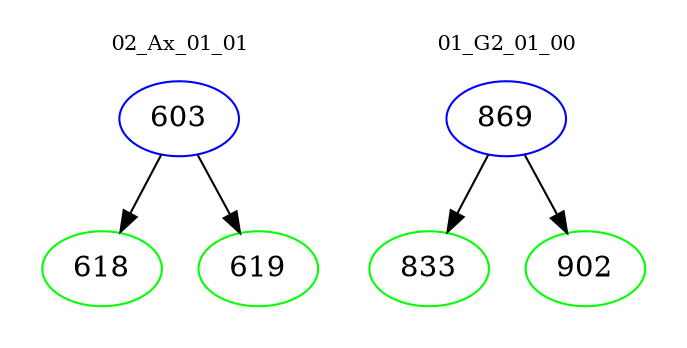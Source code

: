 digraph{
subgraph cluster_0 {
color = white
label = "02_Ax_01_01";
fontsize=10;
T0_603 [label="603", color="blue"]
T0_603 -> T0_618 [color="black"]
T0_618 [label="618", color="green"]
T0_603 -> T0_619 [color="black"]
T0_619 [label="619", color="green"]
}
subgraph cluster_1 {
color = white
label = "01_G2_01_00";
fontsize=10;
T1_869 [label="869", color="blue"]
T1_869 -> T1_833 [color="black"]
T1_833 [label="833", color="green"]
T1_869 -> T1_902 [color="black"]
T1_902 [label="902", color="green"]
}
}
